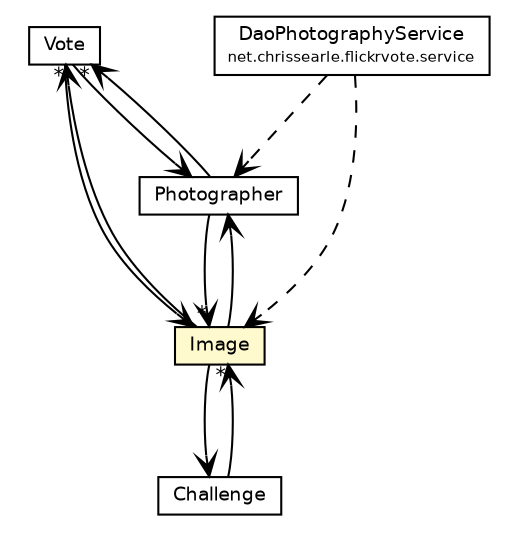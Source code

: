 #!/usr/local/bin/dot
#
# Class diagram 
# Generated by UmlGraph version 4.6 (http://www.spinellis.gr/sw/umlgraph)
#

digraph G {
	edge [fontname="Helvetica",fontsize=10,labelfontname="Helvetica",labelfontsize=10];
	node [fontname="Helvetica",fontsize=10,shape=plaintext];
	// net.chrissearle.flickrvote.model.Vote
	c2272 [label=<<table border="0" cellborder="1" cellspacing="0" cellpadding="2" port="p" href="./Vote.html">
		<tr><td><table border="0" cellspacing="0" cellpadding="1">
			<tr><td> Vote </td></tr>
		</table></td></tr>
		</table>>, fontname="Helvetica", fontcolor="black", fontsize=9.0];
	// net.chrissearle.flickrvote.model.Photographer
	c2273 [label=<<table border="0" cellborder="1" cellspacing="0" cellpadding="2" port="p" href="./Photographer.html">
		<tr><td><table border="0" cellspacing="0" cellpadding="1">
			<tr><td> Photographer </td></tr>
		</table></td></tr>
		</table>>, fontname="Helvetica", fontcolor="black", fontsize=9.0];
	// net.chrissearle.flickrvote.model.Image
	c2274 [label=<<table border="0" cellborder="1" cellspacing="0" cellpadding="2" port="p" bgcolor="lemonChiffon" href="./Image.html">
		<tr><td><table border="0" cellspacing="0" cellpadding="1">
			<tr><td> Image </td></tr>
		</table></td></tr>
		</table>>, fontname="Helvetica", fontcolor="black", fontsize=9.0];
	// net.chrissearle.flickrvote.model.Challenge
	c2276 [label=<<table border="0" cellborder="1" cellspacing="0" cellpadding="2" port="p" href="./Challenge.html">
		<tr><td><table border="0" cellspacing="0" cellpadding="1">
			<tr><td> Challenge </td></tr>
		</table></td></tr>
		</table>>, fontname="Helvetica", fontcolor="black", fontsize=9.0];
	// net.chrissearle.flickrvote.service.DaoPhotographyService
	c2298 [label=<<table border="0" cellborder="1" cellspacing="0" cellpadding="2" port="p" href="../service/DaoPhotographyService.html">
		<tr><td><table border="0" cellspacing="0" cellpadding="1">
			<tr><td> DaoPhotographyService </td></tr>
			<tr><td><font point-size="7.0"> net.chrissearle.flickrvote.service </font></td></tr>
		</table></td></tr>
		</table>>, fontname="Helvetica", fontcolor="black", fontsize=9.0];
	// net.chrissearle.flickrvote.model.Vote NAVASSOC net.chrissearle.flickrvote.model.Photographer
	c2272:p -> c2273:p [taillabel="", label="", headlabel="", fontname="Helvetica", fontcolor="black", fontsize=10.0, color="black", arrowhead=open];
	// net.chrissearle.flickrvote.model.Vote NAVASSOC net.chrissearle.flickrvote.model.Image
	c2272:p -> c2274:p [taillabel="", label="", headlabel="", fontname="Helvetica", fontcolor="black", fontsize=10.0, color="black", arrowhead=open];
	// net.chrissearle.flickrvote.model.Photographer NAVASSOC net.chrissearle.flickrvote.model.Image
	c2273:p -> c2274:p [taillabel="", label="", headlabel="*", fontname="Helvetica", fontcolor="black", fontsize=10.0, color="black", arrowhead=open];
	// net.chrissearle.flickrvote.model.Photographer NAVASSOC net.chrissearle.flickrvote.model.Vote
	c2273:p -> c2272:p [taillabel="", label="", headlabel="*", fontname="Helvetica", fontcolor="black", fontsize=10.0, color="black", arrowhead=open];
	// net.chrissearle.flickrvote.model.Image NAVASSOC net.chrissearle.flickrvote.model.Challenge
	c2274:p -> c2276:p [taillabel="", label="", headlabel="", fontname="Helvetica", fontcolor="black", fontsize=10.0, color="black", arrowhead=open];
	// net.chrissearle.flickrvote.model.Image NAVASSOC net.chrissearle.flickrvote.model.Photographer
	c2274:p -> c2273:p [taillabel="", label="", headlabel="", fontname="Helvetica", fontcolor="black", fontsize=10.0, color="black", arrowhead=open];
	// net.chrissearle.flickrvote.model.Image NAVASSOC net.chrissearle.flickrvote.model.Vote
	c2274:p -> c2272:p [taillabel="", label="", headlabel="*", fontname="Helvetica", fontcolor="black", fontsize=10.0, color="black", arrowhead=open];
	// net.chrissearle.flickrvote.model.Challenge NAVASSOC net.chrissearle.flickrvote.model.Image
	c2276:p -> c2274:p [taillabel="", label="", headlabel="*", fontname="Helvetica", fontcolor="black", fontsize=10.0, color="black", arrowhead=open];
	// net.chrissearle.flickrvote.service.DaoPhotographyService DEPEND net.chrissearle.flickrvote.model.Image
	c2298:p -> c2274:p [taillabel="", label="", headlabel="", fontname="Helvetica", fontcolor="black", fontsize=10.0, color="black", arrowhead=open, style=dashed];
	// net.chrissearle.flickrvote.service.DaoPhotographyService DEPEND net.chrissearle.flickrvote.model.Photographer
	c2298:p -> c2273:p [taillabel="", label="", headlabel="", fontname="Helvetica", fontcolor="black", fontsize=10.0, color="black", arrowhead=open, style=dashed];
}

